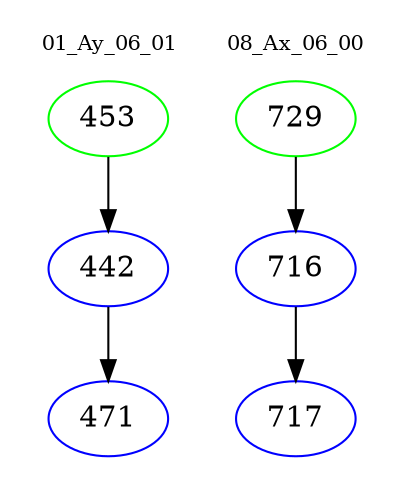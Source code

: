 digraph{
subgraph cluster_0 {
color = white
label = "01_Ay_06_01";
fontsize=10;
T0_453 [label="453", color="green"]
T0_453 -> T0_442 [color="black"]
T0_442 [label="442", color="blue"]
T0_442 -> T0_471 [color="black"]
T0_471 [label="471", color="blue"]
}
subgraph cluster_1 {
color = white
label = "08_Ax_06_00";
fontsize=10;
T1_729 [label="729", color="green"]
T1_729 -> T1_716 [color="black"]
T1_716 [label="716", color="blue"]
T1_716 -> T1_717 [color="black"]
T1_717 [label="717", color="blue"]
}
}
